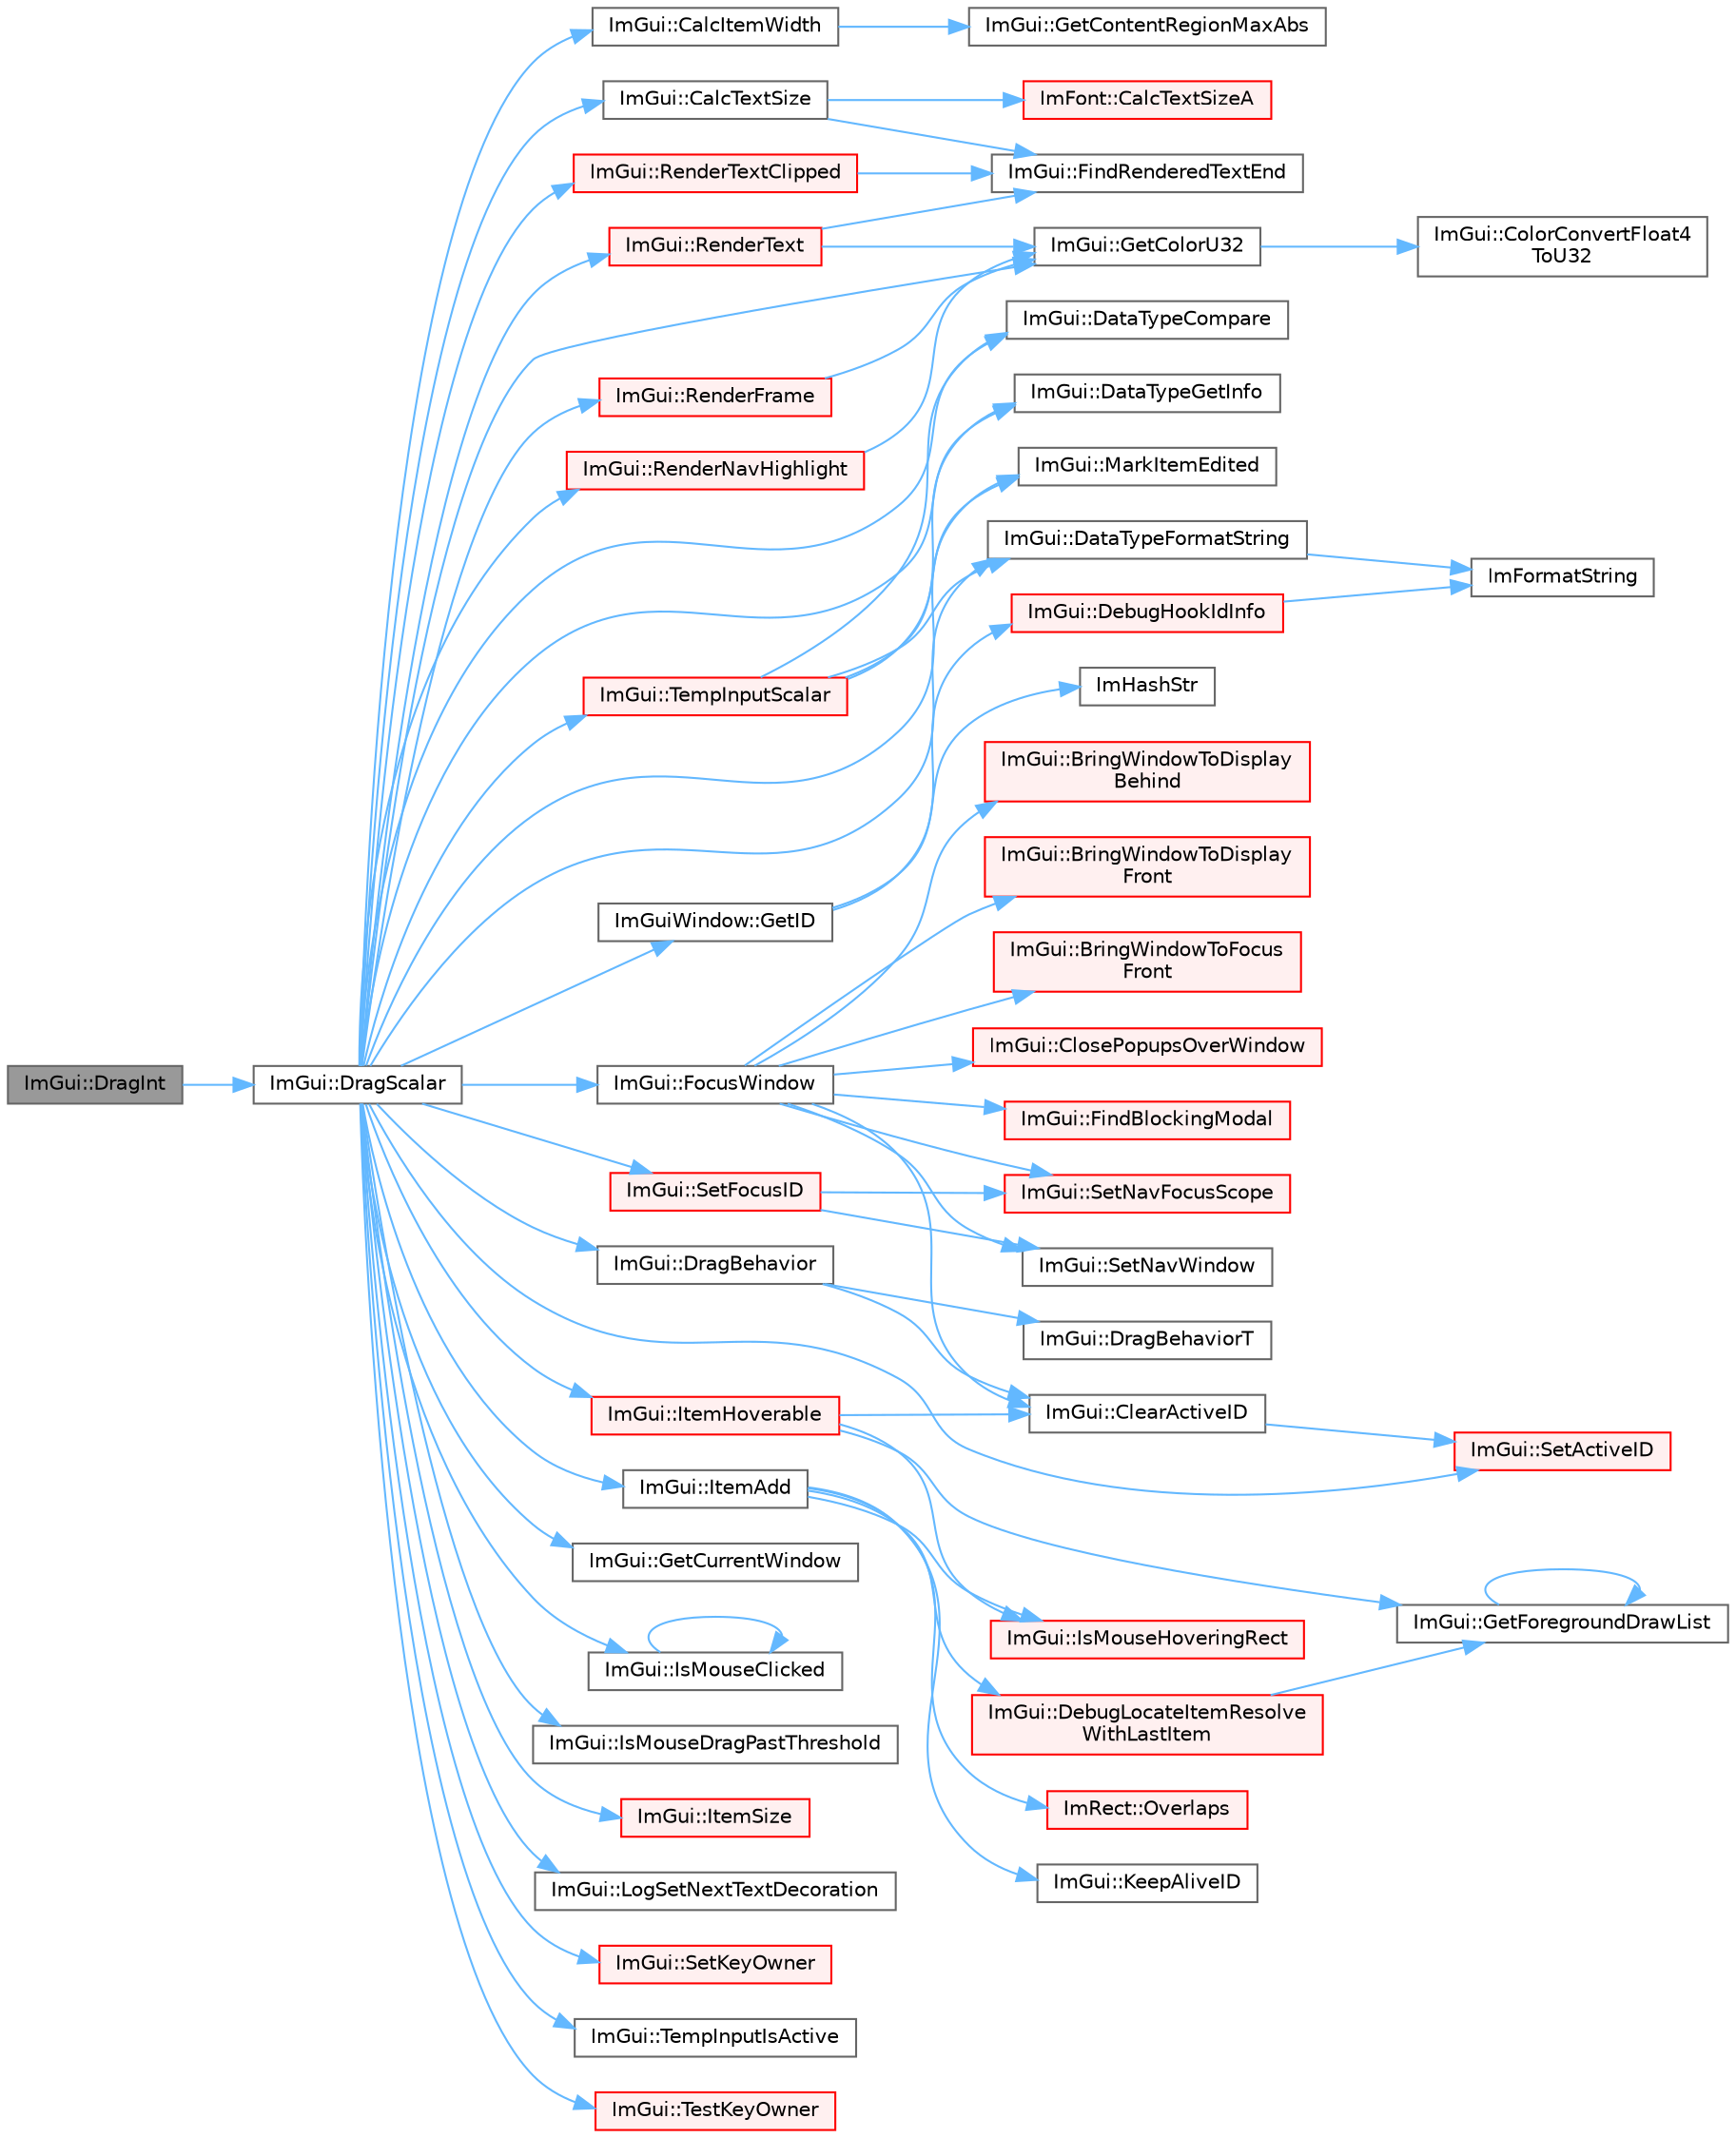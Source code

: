 digraph "ImGui::DragInt"
{
 // LATEX_PDF_SIZE
  bgcolor="transparent";
  edge [fontname=Helvetica,fontsize=10,labelfontname=Helvetica,labelfontsize=10];
  node [fontname=Helvetica,fontsize=10,shape=box,height=0.2,width=0.4];
  rankdir="LR";
  Node1 [id="Node000001",label="ImGui::DragInt",height=0.2,width=0.4,color="gray40", fillcolor="grey60", style="filled", fontcolor="black",tooltip=" "];
  Node1 -> Node2 [id="edge1_Node000001_Node000002",color="steelblue1",style="solid",tooltip=" "];
  Node2 [id="Node000002",label="ImGui::DragScalar",height=0.2,width=0.4,color="grey40", fillcolor="white", style="filled",URL="$namespace_im_gui.html#a17d8926e8f44a6d00575b12081c51fe0",tooltip=" "];
  Node2 -> Node3 [id="edge2_Node000002_Node000003",color="steelblue1",style="solid",tooltip=" "];
  Node3 [id="Node000003",label="ImGui::CalcItemWidth",height=0.2,width=0.4,color="grey40", fillcolor="white", style="filled",URL="$namespace_im_gui.html#ab3b3ba92ebd8bca4a552dd93321a1994",tooltip=" "];
  Node3 -> Node4 [id="edge3_Node000003_Node000004",color="steelblue1",style="solid",tooltip=" "];
  Node4 [id="Node000004",label="ImGui::GetContentRegionMaxAbs",height=0.2,width=0.4,color="grey40", fillcolor="white", style="filled",URL="$namespace_im_gui.html#adc4d9b0d735ffae1f1598c4df038024c",tooltip=" "];
  Node2 -> Node5 [id="edge4_Node000002_Node000005",color="steelblue1",style="solid",tooltip=" "];
  Node5 [id="Node000005",label="ImGui::CalcTextSize",height=0.2,width=0.4,color="grey40", fillcolor="white", style="filled",URL="$namespace_im_gui.html#a848b9db6cc4a186751c0ecebcaadc33b",tooltip=" "];
  Node5 -> Node6 [id="edge5_Node000005_Node000006",color="steelblue1",style="solid",tooltip=" "];
  Node6 [id="Node000006",label="ImFont::CalcTextSizeA",height=0.2,width=0.4,color="red", fillcolor="#FFF0F0", style="filled",URL="$struct_im_font.html#ad67f64fd206ad197f4b93b1a1ae27cfe",tooltip=" "];
  Node5 -> Node9 [id="edge6_Node000005_Node000009",color="steelblue1",style="solid",tooltip=" "];
  Node9 [id="Node000009",label="ImGui::FindRenderedTextEnd",height=0.2,width=0.4,color="grey40", fillcolor="white", style="filled",URL="$namespace_im_gui.html#a7671e1dbc803a31b06081b52a771d83f",tooltip=" "];
  Node2 -> Node10 [id="edge7_Node000002_Node000010",color="steelblue1",style="solid",tooltip=" "];
  Node10 [id="Node000010",label="ImGui::DataTypeCompare",height=0.2,width=0.4,color="grey40", fillcolor="white", style="filled",URL="$namespace_im_gui.html#aa859c7a74393669eb8418a82b5b174e7",tooltip=" "];
  Node2 -> Node11 [id="edge8_Node000002_Node000011",color="steelblue1",style="solid",tooltip=" "];
  Node11 [id="Node000011",label="ImGui::DataTypeFormatString",height=0.2,width=0.4,color="grey40", fillcolor="white", style="filled",URL="$namespace_im_gui.html#a5fda8e22d0e4721940aefcb7232b1f82",tooltip=" "];
  Node11 -> Node12 [id="edge9_Node000011_Node000012",color="steelblue1",style="solid",tooltip=" "];
  Node12 [id="Node000012",label="ImFormatString",height=0.2,width=0.4,color="grey40", fillcolor="white", style="filled",URL="$imgui_8cpp.html#a75ccaf7d676b1f567ba888ae42ac3809",tooltip=" "];
  Node2 -> Node13 [id="edge10_Node000002_Node000013",color="steelblue1",style="solid",tooltip=" "];
  Node13 [id="Node000013",label="ImGui::DataTypeGetInfo",height=0.2,width=0.4,color="grey40", fillcolor="white", style="filled",URL="$namespace_im_gui.html#a5b25ed1443e5a28d5a5725892e896578",tooltip=" "];
  Node2 -> Node14 [id="edge11_Node000002_Node000014",color="steelblue1",style="solid",tooltip=" "];
  Node14 [id="Node000014",label="ImGui::DragBehavior",height=0.2,width=0.4,color="grey40", fillcolor="white", style="filled",URL="$namespace_im_gui.html#a03fd8ebf820fd67eccfa0ee037df2d0c",tooltip=" "];
  Node14 -> Node15 [id="edge12_Node000014_Node000015",color="steelblue1",style="solid",tooltip=" "];
  Node15 [id="Node000015",label="ImGui::ClearActiveID",height=0.2,width=0.4,color="grey40", fillcolor="white", style="filled",URL="$namespace_im_gui.html#a17ff60ad1e2669130ac38a04d16eb354",tooltip=" "];
  Node15 -> Node16 [id="edge13_Node000015_Node000016",color="steelblue1",style="solid",tooltip=" "];
  Node16 [id="Node000016",label="ImGui::SetActiveID",height=0.2,width=0.4,color="red", fillcolor="#FFF0F0", style="filled",URL="$namespace_im_gui.html#a27b8ace13a8c421ee8405f0cbebe4ead",tooltip=" "];
  Node14 -> Node21 [id="edge14_Node000014_Node000021",color="steelblue1",style="solid",tooltip=" "];
  Node21 [id="Node000021",label="ImGui::DragBehaviorT",height=0.2,width=0.4,color="grey40", fillcolor="white", style="filled",URL="$namespace_im_gui.html#aa777ee3801f15acc2f81a131843039ae",tooltip=" "];
  Node2 -> Node22 [id="edge15_Node000002_Node000022",color="steelblue1",style="solid",tooltip=" "];
  Node22 [id="Node000022",label="ImGui::FocusWindow",height=0.2,width=0.4,color="grey40", fillcolor="white", style="filled",URL="$namespace_im_gui.html#a27aa6f2f3aa11778c6d023b1b223f262",tooltip=" "];
  Node22 -> Node23 [id="edge16_Node000022_Node000023",color="steelblue1",style="solid",tooltip=" "];
  Node23 [id="Node000023",label="ImGui::BringWindowToDisplay\lBehind",height=0.2,width=0.4,color="red", fillcolor="#FFF0F0", style="filled",URL="$namespace_im_gui.html#a8cae2f7a08f820a8d5349d1964603b20",tooltip=" "];
  Node22 -> Node27 [id="edge17_Node000022_Node000027",color="steelblue1",style="solid",tooltip=" "];
  Node27 [id="Node000027",label="ImGui::BringWindowToDisplay\lFront",height=0.2,width=0.4,color="red", fillcolor="#FFF0F0", style="filled",URL="$namespace_im_gui.html#a1f7b95f36d03751c928af7b1b745e959",tooltip=" "];
  Node22 -> Node29 [id="edge18_Node000022_Node000029",color="steelblue1",style="solid",tooltip=" "];
  Node29 [id="Node000029",label="ImGui::BringWindowToFocus\lFront",height=0.2,width=0.4,color="red", fillcolor="#FFF0F0", style="filled",URL="$namespace_im_gui.html#affe95a2dc969f0d15fbd4b588c94ac1a",tooltip=" "];
  Node22 -> Node15 [id="edge19_Node000022_Node000015",color="steelblue1",style="solid",tooltip=" "];
  Node22 -> Node30 [id="edge20_Node000022_Node000030",color="steelblue1",style="solid",tooltip=" "];
  Node30 [id="Node000030",label="ImGui::ClosePopupsOverWindow",height=0.2,width=0.4,color="red", fillcolor="#FFF0F0", style="filled",URL="$namespace_im_gui.html#a0076b153c697cb85e263fcbd59340bce",tooltip=" "];
  Node22 -> Node34 [id="edge21_Node000022_Node000034",color="steelblue1",style="solid",tooltip=" "];
  Node34 [id="Node000034",label="ImGui::FindBlockingModal",height=0.2,width=0.4,color="red", fillcolor="#FFF0F0", style="filled",URL="$namespace_im_gui.html#a196705a4195b41a57470ef6553cb440c",tooltip=" "];
  Node22 -> Node35 [id="edge22_Node000022_Node000035",color="steelblue1",style="solid",tooltip=" "];
  Node35 [id="Node000035",label="ImGui::SetNavFocusScope",height=0.2,width=0.4,color="red", fillcolor="#FFF0F0", style="filled",URL="$namespace_im_gui.html#ada2736a9b034b93ba877f46577bc5e8b",tooltip=" "];
  Node22 -> Node37 [id="edge23_Node000022_Node000037",color="steelblue1",style="solid",tooltip=" "];
  Node37 [id="Node000037",label="ImGui::SetNavWindow",height=0.2,width=0.4,color="grey40", fillcolor="white", style="filled",URL="$namespace_im_gui.html#aa422c756f467e650d67b4fb1b74ff5a1",tooltip=" "];
  Node2 -> Node38 [id="edge24_Node000002_Node000038",color="steelblue1",style="solid",tooltip=" "];
  Node38 [id="Node000038",label="ImGui::GetColorU32",height=0.2,width=0.4,color="grey40", fillcolor="white", style="filled",URL="$namespace_im_gui.html#a0de2d9bd347d9866511eb8d014e62556",tooltip=" "];
  Node38 -> Node39 [id="edge25_Node000038_Node000039",color="steelblue1",style="solid",tooltip=" "];
  Node39 [id="Node000039",label="ImGui::ColorConvertFloat4\lToU32",height=0.2,width=0.4,color="grey40", fillcolor="white", style="filled",URL="$namespace_im_gui.html#abe2691de0b1a71c774ab24cc91564a94",tooltip=" "];
  Node2 -> Node40 [id="edge26_Node000002_Node000040",color="steelblue1",style="solid",tooltip=" "];
  Node40 [id="Node000040",label="ImGui::GetCurrentWindow",height=0.2,width=0.4,color="grey40", fillcolor="white", style="filled",URL="$namespace_im_gui.html#ac452417b5004ca16a814a72cff153526",tooltip=" "];
  Node2 -> Node41 [id="edge27_Node000002_Node000041",color="steelblue1",style="solid",tooltip=" "];
  Node41 [id="Node000041",label="ImGuiWindow::GetID",height=0.2,width=0.4,color="grey40", fillcolor="white", style="filled",URL="$struct_im_gui_window.html#a66400a63bc0b54d7d29e08d1b1b1a42b",tooltip=" "];
  Node41 -> Node42 [id="edge28_Node000041_Node000042",color="steelblue1",style="solid",tooltip=" "];
  Node42 [id="Node000042",label="ImGui::DebugHookIdInfo",height=0.2,width=0.4,color="red", fillcolor="#FFF0F0", style="filled",URL="$namespace_im_gui.html#a5487269f4cb9fb809fd3e797411ed2d7",tooltip=" "];
  Node42 -> Node12 [id="edge29_Node000042_Node000012",color="steelblue1",style="solid",tooltip=" "];
  Node41 -> Node43 [id="edge30_Node000041_Node000043",color="steelblue1",style="solid",tooltip=" "];
  Node43 [id="Node000043",label="ImHashStr",height=0.2,width=0.4,color="grey40", fillcolor="white", style="filled",URL="$imgui_8cpp.html#ab6659b5d67f7a3369e099ce890e12223",tooltip=" "];
  Node2 -> Node44 [id="edge31_Node000002_Node000044",color="steelblue1",style="solid",tooltip=" "];
  Node44 [id="Node000044",label="ImGui::IsMouseClicked",height=0.2,width=0.4,color="grey40", fillcolor="white", style="filled",URL="$namespace_im_gui.html#a2d430db9485d0b3d86d51d5436225495",tooltip=" "];
  Node44 -> Node44 [id="edge32_Node000044_Node000044",color="steelblue1",style="solid",tooltip=" "];
  Node2 -> Node45 [id="edge33_Node000002_Node000045",color="steelblue1",style="solid",tooltip=" "];
  Node45 [id="Node000045",label="ImGui::IsMouseDragPastThreshold",height=0.2,width=0.4,color="grey40", fillcolor="white", style="filled",URL="$namespace_im_gui.html#ad1b3473eaad344022a022acfd45b0f5c",tooltip=" "];
  Node2 -> Node46 [id="edge34_Node000002_Node000046",color="steelblue1",style="solid",tooltip=" "];
  Node46 [id="Node000046",label="ImGui::ItemAdd",height=0.2,width=0.4,color="grey40", fillcolor="white", style="filled",URL="$namespace_im_gui.html#a5de8ecd4c80efdca1af7329a2a48121c",tooltip=" "];
  Node46 -> Node47 [id="edge35_Node000046_Node000047",color="steelblue1",style="solid",tooltip=" "];
  Node47 [id="Node000047",label="ImGui::DebugLocateItemResolve\lWithLastItem",height=0.2,width=0.4,color="red", fillcolor="#FFF0F0", style="filled",URL="$namespace_im_gui.html#ae8ab0d7dfc90af8e82db3ed9e7829219",tooltip=" "];
  Node47 -> Node61 [id="edge36_Node000047_Node000061",color="steelblue1",style="solid",tooltip=" "];
  Node61 [id="Node000061",label="ImGui::GetForegroundDrawList",height=0.2,width=0.4,color="grey40", fillcolor="white", style="filled",URL="$namespace_im_gui.html#a718d48e3636f9df63e4820d0fef34e78",tooltip=" "];
  Node61 -> Node61 [id="edge37_Node000061_Node000061",color="steelblue1",style="solid",tooltip=" "];
  Node46 -> Node62 [id="edge38_Node000046_Node000062",color="steelblue1",style="solid",tooltip=" "];
  Node62 [id="Node000062",label="ImGui::IsMouseHoveringRect",height=0.2,width=0.4,color="red", fillcolor="#FFF0F0", style="filled",URL="$namespace_im_gui.html#ae0b8ea0e06c457316d6aed6c5b2a1c25",tooltip=" "];
  Node46 -> Node66 [id="edge39_Node000046_Node000066",color="steelblue1",style="solid",tooltip=" "];
  Node66 [id="Node000066",label="ImGui::KeepAliveID",height=0.2,width=0.4,color="grey40", fillcolor="white", style="filled",URL="$namespace_im_gui.html#a85a245c78a9f7c351636bdad6e60c488",tooltip=" "];
  Node46 -> Node67 [id="edge40_Node000046_Node000067",color="steelblue1",style="solid",tooltip=" "];
  Node67 [id="Node000067",label="ImRect::Overlaps",height=0.2,width=0.4,color="red", fillcolor="#FFF0F0", style="filled",URL="$struct_im_rect.html#a0af3bade3781e5e7c6afdf71ccfb0d43",tooltip=" "];
  Node2 -> Node68 [id="edge41_Node000002_Node000068",color="steelblue1",style="solid",tooltip=" "];
  Node68 [id="Node000068",label="ImGui::ItemHoverable",height=0.2,width=0.4,color="red", fillcolor="#FFF0F0", style="filled",URL="$namespace_im_gui.html#a1d7304e335dbe35c4d97b67854111ed2",tooltip=" "];
  Node68 -> Node15 [id="edge42_Node000068_Node000015",color="steelblue1",style="solid",tooltip=" "];
  Node68 -> Node61 [id="edge43_Node000068_Node000061",color="steelblue1",style="solid",tooltip=" "];
  Node68 -> Node62 [id="edge44_Node000068_Node000062",color="steelblue1",style="solid",tooltip=" "];
  Node2 -> Node71 [id="edge45_Node000002_Node000071",color="steelblue1",style="solid",tooltip=" "];
  Node71 [id="Node000071",label="ImGui::ItemSize",height=0.2,width=0.4,color="red", fillcolor="#FFF0F0", style="filled",URL="$namespace_im_gui.html#aeeb1ec6ae6548173dbf813e7df538c48",tooltip=" "];
  Node2 -> Node73 [id="edge46_Node000002_Node000073",color="steelblue1",style="solid",tooltip=" "];
  Node73 [id="Node000073",label="ImGui::LogSetNextTextDecoration",height=0.2,width=0.4,color="grey40", fillcolor="white", style="filled",URL="$namespace_im_gui.html#a66bc1e61bff5f2170bcd2d7d071eaa22",tooltip=" "];
  Node2 -> Node74 [id="edge47_Node000002_Node000074",color="steelblue1",style="solid",tooltip=" "];
  Node74 [id="Node000074",label="ImGui::MarkItemEdited",height=0.2,width=0.4,color="grey40", fillcolor="white", style="filled",URL="$namespace_im_gui.html#a83036681a36fbee2d35b5b57a1ef72e6",tooltip=" "];
  Node2 -> Node75 [id="edge48_Node000002_Node000075",color="steelblue1",style="solid",tooltip=" "];
  Node75 [id="Node000075",label="ImGui::RenderFrame",height=0.2,width=0.4,color="red", fillcolor="#FFF0F0", style="filled",URL="$namespace_im_gui.html#a621ba649568ede3939d4f10d83b86d04",tooltip=" "];
  Node75 -> Node38 [id="edge49_Node000075_Node000038",color="steelblue1",style="solid",tooltip=" "];
  Node2 -> Node80 [id="edge50_Node000002_Node000080",color="steelblue1",style="solid",tooltip=" "];
  Node80 [id="Node000080",label="ImGui::RenderNavHighlight",height=0.2,width=0.4,color="red", fillcolor="#FFF0F0", style="filled",URL="$namespace_im_gui.html#add2e040b97eeb0857dc7d02876b07b72",tooltip=" "];
  Node80 -> Node38 [id="edge51_Node000080_Node000038",color="steelblue1",style="solid",tooltip=" "];
  Node2 -> Node85 [id="edge52_Node000002_Node000085",color="steelblue1",style="solid",tooltip=" "];
  Node85 [id="Node000085",label="ImGui::RenderText",height=0.2,width=0.4,color="red", fillcolor="#FFF0F0", style="filled",URL="$namespace_im_gui.html#a9971ce57f2a288ac3a12df886c5550d1",tooltip=" "];
  Node85 -> Node9 [id="edge53_Node000085_Node000009",color="steelblue1",style="solid",tooltip=" "];
  Node85 -> Node38 [id="edge54_Node000085_Node000038",color="steelblue1",style="solid",tooltip=" "];
  Node2 -> Node91 [id="edge55_Node000002_Node000091",color="steelblue1",style="solid",tooltip=" "];
  Node91 [id="Node000091",label="ImGui::RenderTextClipped",height=0.2,width=0.4,color="red", fillcolor="#FFF0F0", style="filled",URL="$namespace_im_gui.html#ab362eafae794c7364a6b96ea06f38eb9",tooltip=" "];
  Node91 -> Node9 [id="edge56_Node000091_Node000009",color="steelblue1",style="solid",tooltip=" "];
  Node2 -> Node16 [id="edge57_Node000002_Node000016",color="steelblue1",style="solid",tooltip=" "];
  Node2 -> Node93 [id="edge58_Node000002_Node000093",color="steelblue1",style="solid",tooltip=" "];
  Node93 [id="Node000093",label="ImGui::SetFocusID",height=0.2,width=0.4,color="red", fillcolor="#FFF0F0", style="filled",URL="$namespace_im_gui.html#a8ad578d7141486ff12b59b0c251234e6",tooltip=" "];
  Node93 -> Node35 [id="edge59_Node000093_Node000035",color="steelblue1",style="solid",tooltip=" "];
  Node93 -> Node37 [id="edge60_Node000093_Node000037",color="steelblue1",style="solid",tooltip=" "];
  Node2 -> Node96 [id="edge61_Node000002_Node000096",color="steelblue1",style="solid",tooltip=" "];
  Node96 [id="Node000096",label="ImGui::SetKeyOwner",height=0.2,width=0.4,color="red", fillcolor="#FFF0F0", style="filled",URL="$namespace_im_gui.html#ac415798dd69ab045cda84dd14a52c3ea",tooltip=" "];
  Node2 -> Node101 [id="edge62_Node000002_Node000101",color="steelblue1",style="solid",tooltip=" "];
  Node101 [id="Node000101",label="ImGui::TempInputIsActive",height=0.2,width=0.4,color="grey40", fillcolor="white", style="filled",URL="$namespace_im_gui.html#a4e5c8dd9a681f3b8f8f36b07d84ae0e5",tooltip=" "];
  Node2 -> Node102 [id="edge63_Node000002_Node000102",color="steelblue1",style="solid",tooltip=" "];
  Node102 [id="Node000102",label="ImGui::TempInputScalar",height=0.2,width=0.4,color="red", fillcolor="#FFF0F0", style="filled",URL="$namespace_im_gui.html#a392fed3e7db2a75abf217bf84c6abce9",tooltip=" "];
  Node102 -> Node10 [id="edge64_Node000102_Node000010",color="steelblue1",style="solid",tooltip=" "];
  Node102 -> Node11 [id="edge65_Node000102_Node000011",color="steelblue1",style="solid",tooltip=" "];
  Node102 -> Node13 [id="edge66_Node000102_Node000013",color="steelblue1",style="solid",tooltip=" "];
  Node102 -> Node74 [id="edge67_Node000102_Node000074",color="steelblue1",style="solid",tooltip=" "];
  Node2 -> Node245 [id="edge68_Node000002_Node000245",color="steelblue1",style="solid",tooltip=" "];
  Node245 [id="Node000245",label="ImGui::TestKeyOwner",height=0.2,width=0.4,color="red", fillcolor="#FFF0F0", style="filled",URL="$namespace_im_gui.html#ad12c5be2f1c691e4e6656524248824fb",tooltip=" "];
}
